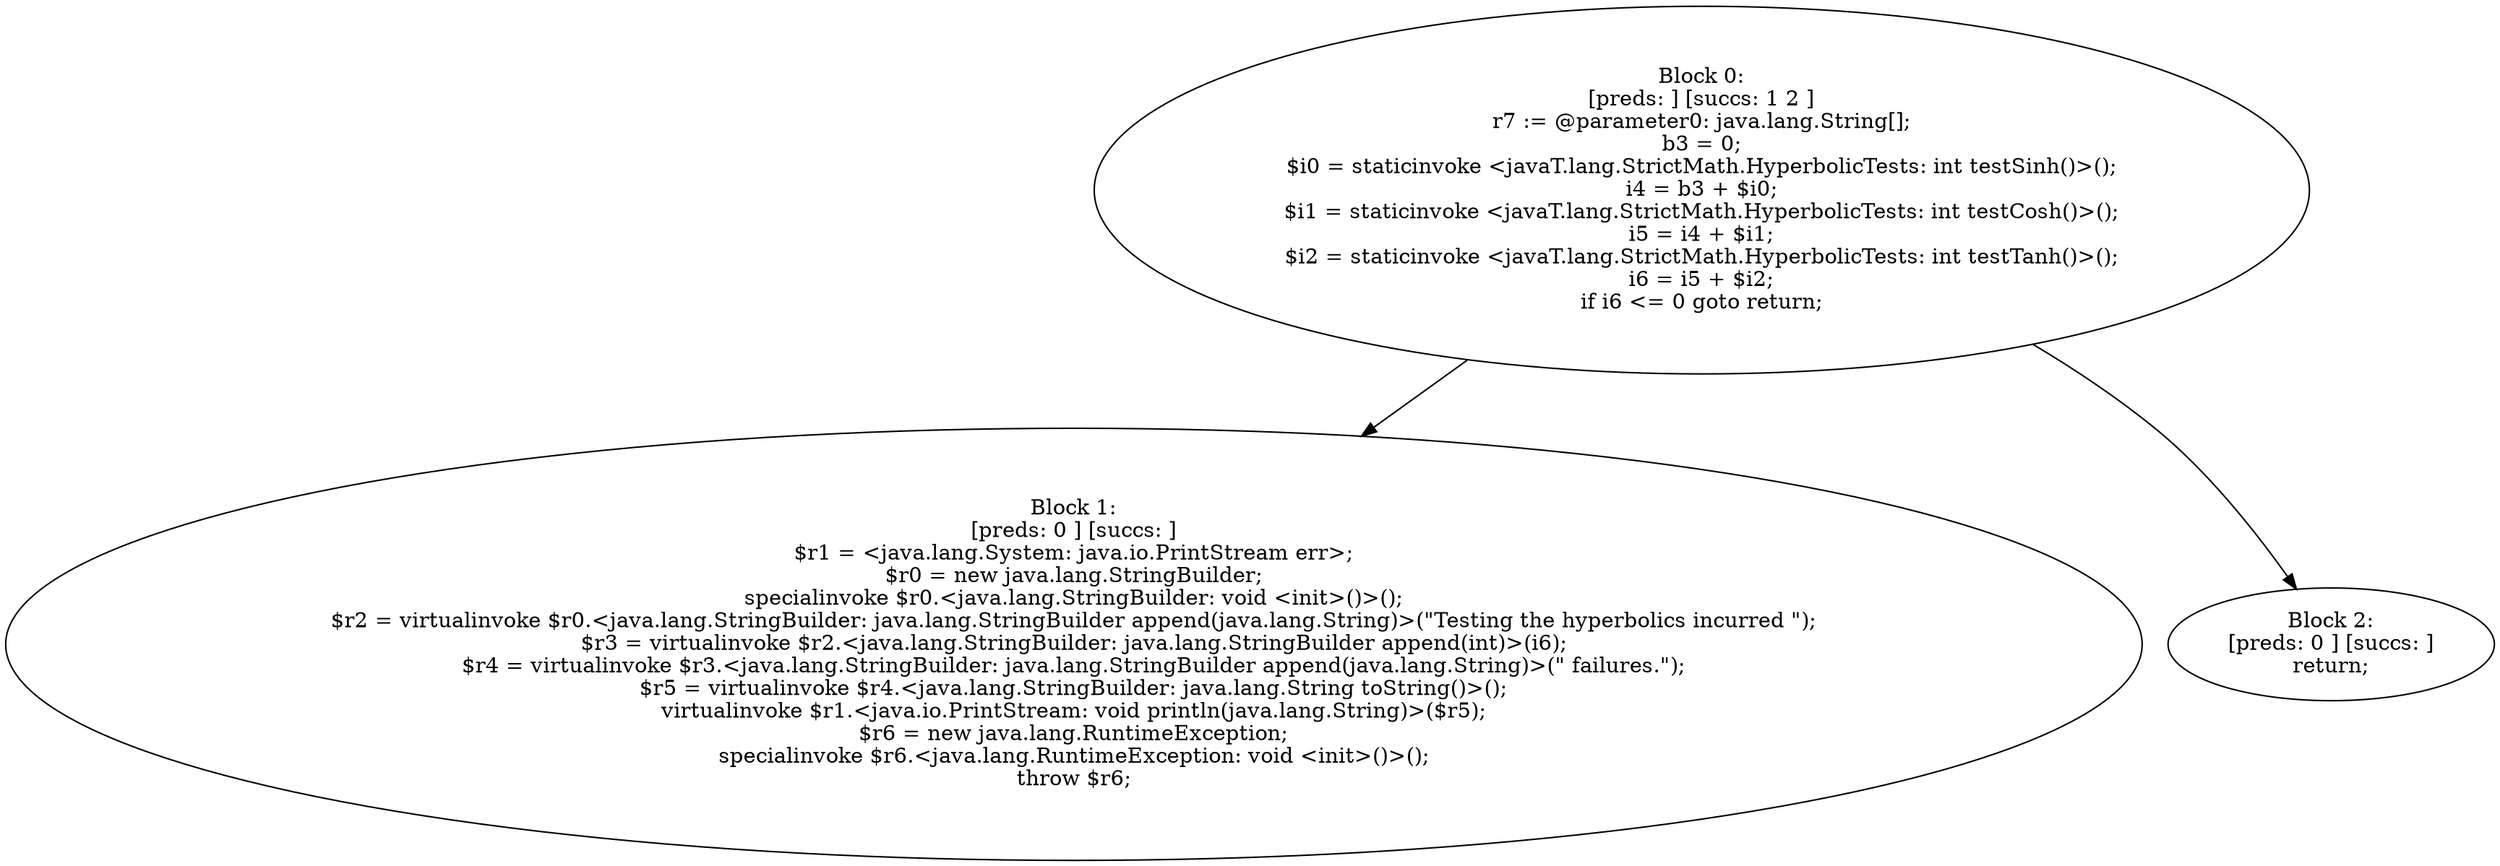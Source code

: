 digraph "unitGraph" {
    "Block 0:
[preds: ] [succs: 1 2 ]
r7 := @parameter0: java.lang.String[];
b3 = 0;
$i0 = staticinvoke <javaT.lang.StrictMath.HyperbolicTests: int testSinh()>();
i4 = b3 + $i0;
$i1 = staticinvoke <javaT.lang.StrictMath.HyperbolicTests: int testCosh()>();
i5 = i4 + $i1;
$i2 = staticinvoke <javaT.lang.StrictMath.HyperbolicTests: int testTanh()>();
i6 = i5 + $i2;
if i6 <= 0 goto return;
"
    "Block 1:
[preds: 0 ] [succs: ]
$r1 = <java.lang.System: java.io.PrintStream err>;
$r0 = new java.lang.StringBuilder;
specialinvoke $r0.<java.lang.StringBuilder: void <init>()>();
$r2 = virtualinvoke $r0.<java.lang.StringBuilder: java.lang.StringBuilder append(java.lang.String)>(\"Testing the hyperbolics incurred \");
$r3 = virtualinvoke $r2.<java.lang.StringBuilder: java.lang.StringBuilder append(int)>(i6);
$r4 = virtualinvoke $r3.<java.lang.StringBuilder: java.lang.StringBuilder append(java.lang.String)>(\" failures.\");
$r5 = virtualinvoke $r4.<java.lang.StringBuilder: java.lang.String toString()>();
virtualinvoke $r1.<java.io.PrintStream: void println(java.lang.String)>($r5);
$r6 = new java.lang.RuntimeException;
specialinvoke $r6.<java.lang.RuntimeException: void <init>()>();
throw $r6;
"
    "Block 2:
[preds: 0 ] [succs: ]
return;
"
    "Block 0:
[preds: ] [succs: 1 2 ]
r7 := @parameter0: java.lang.String[];
b3 = 0;
$i0 = staticinvoke <javaT.lang.StrictMath.HyperbolicTests: int testSinh()>();
i4 = b3 + $i0;
$i1 = staticinvoke <javaT.lang.StrictMath.HyperbolicTests: int testCosh()>();
i5 = i4 + $i1;
$i2 = staticinvoke <javaT.lang.StrictMath.HyperbolicTests: int testTanh()>();
i6 = i5 + $i2;
if i6 <= 0 goto return;
"->"Block 1:
[preds: 0 ] [succs: ]
$r1 = <java.lang.System: java.io.PrintStream err>;
$r0 = new java.lang.StringBuilder;
specialinvoke $r0.<java.lang.StringBuilder: void <init>()>();
$r2 = virtualinvoke $r0.<java.lang.StringBuilder: java.lang.StringBuilder append(java.lang.String)>(\"Testing the hyperbolics incurred \");
$r3 = virtualinvoke $r2.<java.lang.StringBuilder: java.lang.StringBuilder append(int)>(i6);
$r4 = virtualinvoke $r3.<java.lang.StringBuilder: java.lang.StringBuilder append(java.lang.String)>(\" failures.\");
$r5 = virtualinvoke $r4.<java.lang.StringBuilder: java.lang.String toString()>();
virtualinvoke $r1.<java.io.PrintStream: void println(java.lang.String)>($r5);
$r6 = new java.lang.RuntimeException;
specialinvoke $r6.<java.lang.RuntimeException: void <init>()>();
throw $r6;
";
    "Block 0:
[preds: ] [succs: 1 2 ]
r7 := @parameter0: java.lang.String[];
b3 = 0;
$i0 = staticinvoke <javaT.lang.StrictMath.HyperbolicTests: int testSinh()>();
i4 = b3 + $i0;
$i1 = staticinvoke <javaT.lang.StrictMath.HyperbolicTests: int testCosh()>();
i5 = i4 + $i1;
$i2 = staticinvoke <javaT.lang.StrictMath.HyperbolicTests: int testTanh()>();
i6 = i5 + $i2;
if i6 <= 0 goto return;
"->"Block 2:
[preds: 0 ] [succs: ]
return;
";
}
